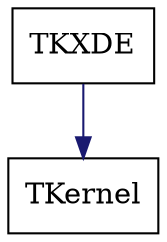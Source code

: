 digraph schema_TKXDE
{
	TKXDE [ URL = "toolkit_tkxde.html", shape = box ]
	TKernel [ URL = "toolkit_tkernel.html" , shape = box ]
	TKXDE -> TKernel [ color = "midnightblue", style = "solid" ]
}
